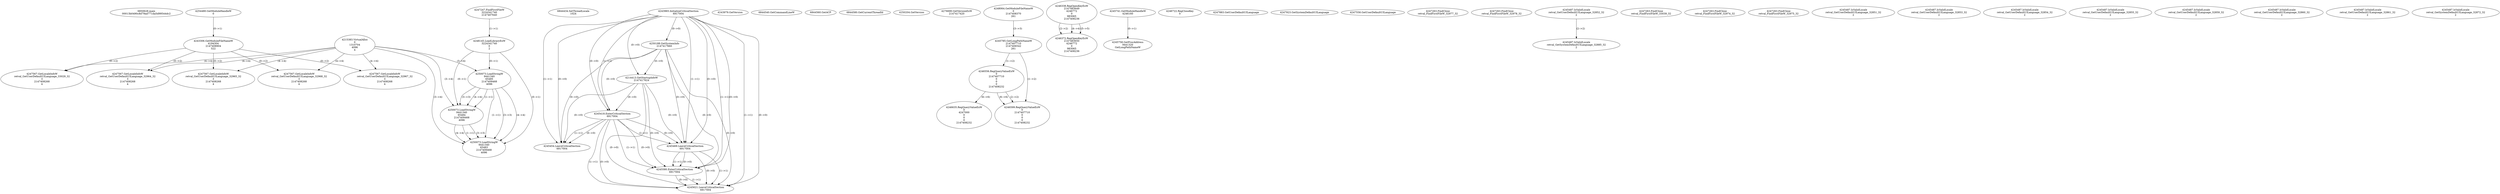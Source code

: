 // Global SCDG with merge call
digraph {
	0 [label="6850628.main
00013b0490c8d79ad771da5d99544dc2"]
	1 [label="4254480.GetModuleHandleW
0"]
	2 [label="6844434.SetThreadLocale
1024"]
	3 [label="4243965.InitializeCriticalSection
6917004"]
	4 [label="4243979.GetVersion
"]
	5 [label="4250188.GetSystemInfo
2147417660"]
	3 -> 5 [label="(0-->0)"]
	6 [label="6844540.GetCommandLineW
"]
	7 [label="4214413.GetStartupInfoW
2147417624"]
	3 -> 7 [label="(0-->0)"]
	5 -> 7 [label="(0-->0)"]
	8 [label="6844560.GetACP
"]
	9 [label="6844580.GetCurrentThreadId
"]
	10 [label="4250204.GetVersion
"]
	11 [label="4276690.GetVersionExW
2147417420"]
	12 [label="4243306.GetModuleFileNameW
4194304
2147408904
522"]
	1 -> 12 [label="(0-->1)"]
	13 [label="4248064.GetModuleFileNameW
0
2147408370
261"]
	14 [label="4215383.VirtualAlloc
0
1310704
4096
4"]
	15 [label="4246338.RegOpenKeyExW
2147483649
4246772
0
983065
2147408236"]
	16 [label="4245741.GetModuleHandleW
4246160"]
	17 [label="4245758.GetProcAddress
9441320
GetLongPathNameW"]
	16 -> 17 [label="(0-->1)"]
	18 [label="4245785.GetLongPathNameW
2147407710
2147406542
261"]
	13 -> 18 [label="(3-->3)"]
	19 [label="4246556.RegQueryValueExW
0
2147407710
0
0
0
2147408232"]
	18 -> 19 [label="(1-->2)"]
	20 [label="4246599.RegQueryValueExW
0
2147407710
0
0
0
2147408232"]
	18 -> 20 [label="(1-->2)"]
	19 -> 20 [label="(2-->2)"]
	19 -> 20 [label="(6-->6)"]
	21 [label="4246722.RegCloseKey
0"]
	22 [label="4247883.GetUserDefaultUILanguage
"]
	23 [label="4245418.EnterCriticalSection
6917004"]
	3 -> 23 [label="(1-->1)"]
	3 -> 23 [label="(0-->0)"]
	5 -> 23 [label="(0-->0)"]
	7 -> 23 [label="(0-->0)"]
	24 [label="4245454.LeaveCriticalSection
6917004"]
	3 -> 24 [label="(1-->1)"]
	23 -> 24 [label="(1-->1)"]
	3 -> 24 [label="(0-->0)"]
	5 -> 24 [label="(0-->0)"]
	7 -> 24 [label="(0-->0)"]
	23 -> 24 [label="(0-->0)"]
	25 [label="4247923.GetSystemDefaultUILanguage
"]
	26 [label="4247558.GetUserDefaultUILanguage
"]
	27 [label="4247567.GetLocaleInfoW
retval_GetUserDefaultUILanguage_32967_32
3
2147408268
4"]
	12 -> 27 [label="(0-->2)"]
	14 -> 27 [label="(4-->4)"]
	28 [label="4247247.FindFirstFileW
3224341740
2147407640"]
	29 [label="4247263.FindClose
retval_FindFirstFileW_32977_32"]
	30 [label="4248145.LoadLibraryExW
3224341740
0
2"]
	28 -> 30 [label="(1-->1)"]
	31 [label="4250073.LoadStringW
9441340
65485
2147409468
4096"]
	30 -> 31 [label="(0-->1)"]
	14 -> 31 [label="(3-->4)"]
	32 [label="4246372.RegOpenKeyExW
2147483650
4246772
0
983065
2147408236"]
	15 -> 32 [label="(2-->2)"]
	15 -> 32 [label="(4-->4)"]
	15 -> 32 [label="(5-->5)"]
	33 [label="4247567.GetLocaleInfoW
retval_GetUserDefaultUILanguage_32968_32
3
2147408268
4"]
	12 -> 33 [label="(0-->2)"]
	14 -> 33 [label="(4-->4)"]
	34 [label="4247263.FindClose
retval_FindFirstFileW_32978_32"]
	35 [label="4245469.LeaveCriticalSection
6917004"]
	3 -> 35 [label="(1-->1)"]
	23 -> 35 [label="(1-->1)"]
	3 -> 35 [label="(0-->0)"]
	5 -> 35 [label="(0-->0)"]
	7 -> 35 [label="(0-->0)"]
	23 -> 35 [label="(0-->0)"]
	36 [label="4245487.IsValidLocale
retval_GetUserDefaultUILanguage_32852_32
2"]
	37 [label="4245580.EnterCriticalSection
6917004"]
	3 -> 37 [label="(1-->1)"]
	23 -> 37 [label="(1-->1)"]
	35 -> 37 [label="(1-->1)"]
	3 -> 37 [label="(0-->0)"]
	5 -> 37 [label="(0-->0)"]
	7 -> 37 [label="(0-->0)"]
	23 -> 37 [label="(0-->0)"]
	35 -> 37 [label="(0-->0)"]
	38 [label="4245621.LeaveCriticalSection
6917004"]
	3 -> 38 [label="(1-->1)"]
	23 -> 38 [label="(1-->1)"]
	35 -> 38 [label="(1-->1)"]
	37 -> 38 [label="(1-->1)"]
	3 -> 38 [label="(0-->0)"]
	5 -> 38 [label="(0-->0)"]
	7 -> 38 [label="(0-->0)"]
	23 -> 38 [label="(0-->0)"]
	35 -> 38 [label="(0-->0)"]
	37 -> 38 [label="(0-->0)"]
	39 [label="4245487.IsValidLocale
retval_GetSystemDefaultUILanguage_32885_32
2"]
	36 -> 39 [label="(2-->2)"]
	40 [label="4247567.GetLocaleInfoW
retval_GetUserDefaultUILanguage_33029_32
3
2147408268
4"]
	12 -> 40 [label="(0-->2)"]
	14 -> 40 [label="(4-->4)"]
	41 [label="4247263.FindClose
retval_FindFirstFileW_33039_32"]
	42 [label="4247567.GetLocaleInfoW
retval_GetUserDefaultUILanguage_32964_32
3
2147408268
4"]
	12 -> 42 [label="(0-->2)"]
	14 -> 42 [label="(4-->4)"]
	43 [label="4247263.FindClose
retval_FindFirstFileW_32974_32"]
	44 [label="4250073.LoadStringW
9441340
65484
2147409468
4096"]
	30 -> 44 [label="(0-->1)"]
	31 -> 44 [label="(1-->1)"]
	31 -> 44 [label="(3-->3)"]
	14 -> 44 [label="(3-->4)"]
	31 -> 44 [label="(4-->4)"]
	45 [label="4247567.GetLocaleInfoW
retval_GetUserDefaultUILanguage_32965_32
3
2147408268
4"]
	12 -> 45 [label="(0-->2)"]
	14 -> 45 [label="(4-->4)"]
	46 [label="4247263.FindClose
retval_FindFirstFileW_32975_32"]
	47 [label="4245487.IsValidLocale
retval_GetUserDefaultUILanguage_32851_32
2"]
	48 [label="4245487.IsValidLocale
retval_GetUserDefaultUILanguage_32853_32
2"]
	49 [label="4245487.IsValidLocale
retval_GetUserDefaultUILanguage_32854_32
2"]
	50 [label="4245487.IsValidLocale
retval_GetUserDefaultUILanguage_32855_32
2"]
	51 [label="4246635.RegQueryValueExW
0
4247000
0
0
0
2147408232"]
	19 -> 51 [label="(6-->6)"]
	52 [label="4245487.IsValidLocale
retval_GetUserDefaultUILanguage_32859_32
2"]
	53 [label="4245487.IsValidLocale
retval_GetUserDefaultUILanguage_32860_32
2"]
	54 [label="4245487.IsValidLocale
retval_GetUserDefaultUILanguage_32861_32
2"]
	55 [label="4245487.IsValidLocale
retval_GetSystemDefaultUILanguage_32872_32
2"]
	56 [label="4250073.LoadStringW
9441340
65483
2147409468
4096"]
	30 -> 56 [label="(0-->1)"]
	31 -> 56 [label="(1-->1)"]
	44 -> 56 [label="(1-->1)"]
	31 -> 56 [label="(3-->3)"]
	44 -> 56 [label="(3-->3)"]
	14 -> 56 [label="(3-->4)"]
	31 -> 56 [label="(4-->4)"]
	44 -> 56 [label="(4-->4)"]
}
